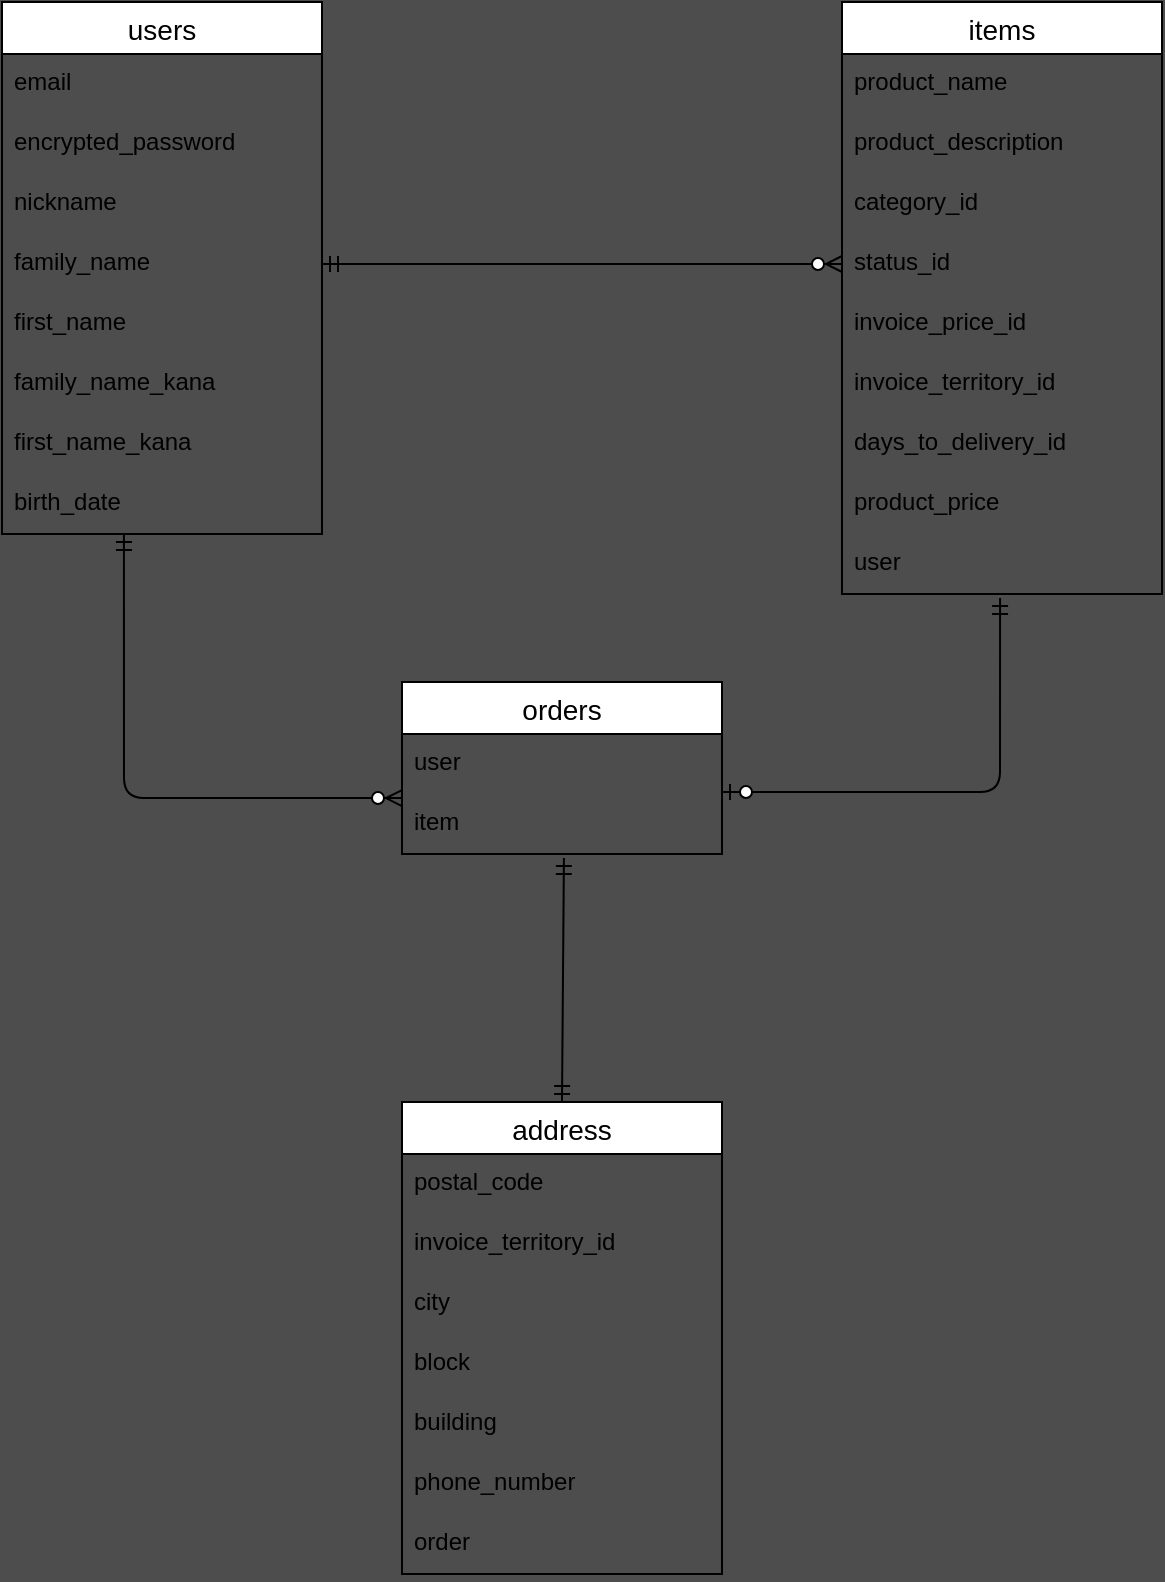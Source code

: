 <mxfile>
    <diagram id="hMxnDBtt-0PpwEvkXW2u" name="ページ1">
        <mxGraphModel dx="678" dy="627" grid="1" gridSize="10" guides="1" tooltips="1" connect="1" arrows="1" fold="1" page="1" pageScale="1" pageWidth="827" pageHeight="1169" background="#4D4D4D" math="0" shadow="0">
            <root>
                <mxCell id="0"/>
                <mxCell id="1" parent="0"/>
                <mxCell id="sSWnbo_z7w_SZYYCpDaT-27" value="users" style="swimlane;fontStyle=0;childLayout=stackLayout;horizontal=1;startSize=26;horizontalStack=0;resizeParent=1;resizeParentMax=0;resizeLast=0;collapsible=1;marginBottom=0;align=center;fontSize=14;" vertex="1" parent="1">
                    <mxGeometry x="60" y="70" width="160" height="266" as="geometry"/>
                </mxCell>
                <mxCell id="sSWnbo_z7w_SZYYCpDaT-28" value="email" style="text;strokeColor=none;fillColor=none;spacingLeft=4;spacingRight=4;overflow=hidden;rotatable=0;points=[[0,0.5],[1,0.5]];portConstraint=eastwest;fontSize=12;" vertex="1" parent="sSWnbo_z7w_SZYYCpDaT-27">
                    <mxGeometry y="26" width="160" height="30" as="geometry"/>
                </mxCell>
                <mxCell id="sSWnbo_z7w_SZYYCpDaT-29" value="encrypted_password" style="text;strokeColor=none;fillColor=none;spacingLeft=4;spacingRight=4;overflow=hidden;rotatable=0;points=[[0,0.5],[1,0.5]];portConstraint=eastwest;fontSize=12;" vertex="1" parent="sSWnbo_z7w_SZYYCpDaT-27">
                    <mxGeometry y="56" width="160" height="30" as="geometry"/>
                </mxCell>
                <mxCell id="sSWnbo_z7w_SZYYCpDaT-31" value="nickname" style="text;strokeColor=none;fillColor=none;spacingLeft=4;spacingRight=4;overflow=hidden;rotatable=0;points=[[0,0.5],[1,0.5]];portConstraint=eastwest;fontSize=12;" vertex="1" parent="sSWnbo_z7w_SZYYCpDaT-27">
                    <mxGeometry y="86" width="160" height="30" as="geometry"/>
                </mxCell>
                <mxCell id="sSWnbo_z7w_SZYYCpDaT-34" value="family_name" style="text;strokeColor=none;fillColor=none;spacingLeft=4;spacingRight=4;overflow=hidden;rotatable=0;points=[[0,0.5],[1,0.5]];portConstraint=eastwest;fontSize=12;" vertex="1" parent="sSWnbo_z7w_SZYYCpDaT-27">
                    <mxGeometry y="116" width="160" height="30" as="geometry"/>
                </mxCell>
                <mxCell id="sSWnbo_z7w_SZYYCpDaT-33" value="first_name" style="text;strokeColor=none;fillColor=none;spacingLeft=4;spacingRight=4;overflow=hidden;rotatable=0;points=[[0,0.5],[1,0.5]];portConstraint=eastwest;fontSize=12;" vertex="1" parent="sSWnbo_z7w_SZYYCpDaT-27">
                    <mxGeometry y="146" width="160" height="30" as="geometry"/>
                </mxCell>
                <mxCell id="sSWnbo_z7w_SZYYCpDaT-32" value="family_name_kana" style="text;strokeColor=none;fillColor=none;spacingLeft=4;spacingRight=4;overflow=hidden;rotatable=0;points=[[0,0.5],[1,0.5]];portConstraint=eastwest;fontSize=12;" vertex="1" parent="sSWnbo_z7w_SZYYCpDaT-27">
                    <mxGeometry y="176" width="160" height="30" as="geometry"/>
                </mxCell>
                <mxCell id="sSWnbo_z7w_SZYYCpDaT-35" value="first_name_kana" style="text;strokeColor=none;fillColor=none;spacingLeft=4;spacingRight=4;overflow=hidden;rotatable=0;points=[[0,0.5],[1,0.5]];portConstraint=eastwest;fontSize=12;" vertex="1" parent="sSWnbo_z7w_SZYYCpDaT-27">
                    <mxGeometry y="206" width="160" height="30" as="geometry"/>
                </mxCell>
                <mxCell id="sSWnbo_z7w_SZYYCpDaT-30" value="birth_date" style="text;strokeColor=none;fillColor=none;spacingLeft=4;spacingRight=4;overflow=hidden;rotatable=0;points=[[0,0.5],[1,0.5]];portConstraint=eastwest;fontSize=12;" vertex="1" parent="sSWnbo_z7w_SZYYCpDaT-27">
                    <mxGeometry y="236" width="160" height="30" as="geometry"/>
                </mxCell>
                <mxCell id="sSWnbo_z7w_SZYYCpDaT-36" value="items" style="swimlane;fontStyle=0;childLayout=stackLayout;horizontal=1;startSize=26;horizontalStack=0;resizeParent=1;resizeParentMax=0;resizeLast=0;collapsible=1;marginBottom=0;align=center;fontSize=14;" vertex="1" parent="1">
                    <mxGeometry x="480" y="70" width="160" height="296" as="geometry"/>
                </mxCell>
                <mxCell id="sSWnbo_z7w_SZYYCpDaT-38" value="product_name" style="text;strokeColor=none;fillColor=none;spacingLeft=4;spacingRight=4;overflow=hidden;rotatable=0;points=[[0,0.5],[1,0.5]];portConstraint=eastwest;fontSize=12;" vertex="1" parent="sSWnbo_z7w_SZYYCpDaT-36">
                    <mxGeometry y="26" width="160" height="30" as="geometry"/>
                </mxCell>
                <mxCell id="sSWnbo_z7w_SZYYCpDaT-46" value="product_description" style="text;strokeColor=none;fillColor=none;spacingLeft=4;spacingRight=4;overflow=hidden;rotatable=0;points=[[0,0.5],[1,0.5]];portConstraint=eastwest;fontSize=12;" vertex="1" parent="sSWnbo_z7w_SZYYCpDaT-36">
                    <mxGeometry y="56" width="160" height="30" as="geometry"/>
                </mxCell>
                <mxCell id="sSWnbo_z7w_SZYYCpDaT-45" value="category_id" style="text;strokeColor=none;fillColor=none;spacingLeft=4;spacingRight=4;overflow=hidden;rotatable=0;points=[[0,0.5],[1,0.5]];portConstraint=eastwest;fontSize=12;" vertex="1" parent="sSWnbo_z7w_SZYYCpDaT-36">
                    <mxGeometry y="86" width="160" height="30" as="geometry"/>
                </mxCell>
                <mxCell id="sSWnbo_z7w_SZYYCpDaT-44" value="status_id" style="text;strokeColor=none;fillColor=none;spacingLeft=4;spacingRight=4;overflow=hidden;rotatable=0;points=[[0,0.5],[1,0.5]];portConstraint=eastwest;fontSize=12;" vertex="1" parent="sSWnbo_z7w_SZYYCpDaT-36">
                    <mxGeometry y="116" width="160" height="30" as="geometry"/>
                </mxCell>
                <mxCell id="sSWnbo_z7w_SZYYCpDaT-43" value="invoice_price_id" style="text;strokeColor=none;fillColor=none;spacingLeft=4;spacingRight=4;overflow=hidden;rotatable=0;points=[[0,0.5],[1,0.5]];portConstraint=eastwest;fontSize=12;" vertex="1" parent="sSWnbo_z7w_SZYYCpDaT-36">
                    <mxGeometry y="146" width="160" height="30" as="geometry"/>
                </mxCell>
                <mxCell id="sSWnbo_z7w_SZYYCpDaT-42" value="invoice_territory_id" style="text;strokeColor=none;fillColor=none;spacingLeft=4;spacingRight=4;overflow=hidden;rotatable=0;points=[[0,0.5],[1,0.5]];portConstraint=eastwest;fontSize=12;" vertex="1" parent="sSWnbo_z7w_SZYYCpDaT-36">
                    <mxGeometry y="176" width="160" height="30" as="geometry"/>
                </mxCell>
                <mxCell id="sSWnbo_z7w_SZYYCpDaT-41" value="days_to_delivery_id" style="text;strokeColor=none;fillColor=none;spacingLeft=4;spacingRight=4;overflow=hidden;rotatable=0;points=[[0,0.5],[1,0.5]];portConstraint=eastwest;fontSize=12;" vertex="1" parent="sSWnbo_z7w_SZYYCpDaT-36">
                    <mxGeometry y="206" width="160" height="30" as="geometry"/>
                </mxCell>
                <mxCell id="sSWnbo_z7w_SZYYCpDaT-40" value="product_price" style="text;strokeColor=none;fillColor=none;spacingLeft=4;spacingRight=4;overflow=hidden;rotatable=0;points=[[0,0.5],[1,0.5]];portConstraint=eastwest;fontSize=12;" vertex="1" parent="sSWnbo_z7w_SZYYCpDaT-36">
                    <mxGeometry y="236" width="160" height="30" as="geometry"/>
                </mxCell>
                <mxCell id="sSWnbo_z7w_SZYYCpDaT-39" value="user" style="text;strokeColor=none;fillColor=none;spacingLeft=4;spacingRight=4;overflow=hidden;rotatable=0;points=[[0,0.5],[1,0.5]];portConstraint=eastwest;fontSize=12;" vertex="1" parent="sSWnbo_z7w_SZYYCpDaT-36">
                    <mxGeometry y="266" width="160" height="30" as="geometry"/>
                </mxCell>
                <mxCell id="sSWnbo_z7w_SZYYCpDaT-47" value="orders" style="swimlane;fontStyle=0;childLayout=stackLayout;horizontal=1;startSize=26;horizontalStack=0;resizeParent=1;resizeParentMax=0;resizeLast=0;collapsible=1;marginBottom=0;align=center;fontSize=14;" vertex="1" parent="1">
                    <mxGeometry x="260" y="410" width="160" height="86" as="geometry"/>
                </mxCell>
                <mxCell id="sSWnbo_z7w_SZYYCpDaT-51" value="user" style="text;strokeColor=none;fillColor=none;spacingLeft=4;spacingRight=4;overflow=hidden;rotatable=0;points=[[0,0.5],[1,0.5]];portConstraint=eastwest;fontSize=12;" vertex="1" parent="sSWnbo_z7w_SZYYCpDaT-47">
                    <mxGeometry y="26" width="160" height="30" as="geometry"/>
                </mxCell>
                <mxCell id="sSWnbo_z7w_SZYYCpDaT-50" value="item" style="text;strokeColor=none;fillColor=none;spacingLeft=4;spacingRight=4;overflow=hidden;rotatable=0;points=[[0,0.5],[1,0.5]];portConstraint=eastwest;fontSize=12;" vertex="1" parent="sSWnbo_z7w_SZYYCpDaT-47">
                    <mxGeometry y="56" width="160" height="30" as="geometry"/>
                </mxCell>
                <mxCell id="sSWnbo_z7w_SZYYCpDaT-68" value="" style="edgeStyle=entityRelationEdgeStyle;fontSize=12;html=1;endArrow=ERzeroToMany;startArrow=ERmandOne;entryX=0;entryY=0.5;entryDx=0;entryDy=0;exitX=1;exitY=0.5;exitDx=0;exitDy=0;" edge="1" parent="1" source="sSWnbo_z7w_SZYYCpDaT-34" target="sSWnbo_z7w_SZYYCpDaT-44">
                    <mxGeometry width="100" height="100" relative="1" as="geometry">
                        <mxPoint x="270" y="370" as="sourcePoint"/>
                        <mxPoint x="370" y="270" as="targetPoint"/>
                    </mxGeometry>
                </mxCell>
                <mxCell id="sSWnbo_z7w_SZYYCpDaT-70" value="" style="edgeStyle=orthogonalEdgeStyle;fontSize=12;html=1;endArrow=ERzeroToMany;startArrow=ERmandOne;exitX=0.381;exitY=1;exitDx=0;exitDy=0;exitPerimeter=0;entryX=0;entryY=0.067;entryDx=0;entryDy=0;entryPerimeter=0;" edge="1" parent="1" source="sSWnbo_z7w_SZYYCpDaT-30" target="sSWnbo_z7w_SZYYCpDaT-50">
                    <mxGeometry width="100" height="100" relative="1" as="geometry">
                        <mxPoint x="120" y="410" as="sourcePoint"/>
                        <mxPoint x="260" y="481" as="targetPoint"/>
                        <Array as="points">
                            <mxPoint x="121" y="468"/>
                        </Array>
                    </mxGeometry>
                </mxCell>
                <mxCell id="sSWnbo_z7w_SZYYCpDaT-71" value="" style="fontSize=12;html=1;endArrow=ERzeroToOne;startArrow=ERmandOne;entryX=1;entryY=-0.033;entryDx=0;entryDy=0;edgeStyle=orthogonalEdgeStyle;exitX=0.494;exitY=1.067;exitDx=0;exitDy=0;exitPerimeter=0;entryPerimeter=0;" edge="1" parent="1" source="sSWnbo_z7w_SZYYCpDaT-39" target="sSWnbo_z7w_SZYYCpDaT-50">
                    <mxGeometry width="100" height="100" relative="1" as="geometry">
                        <mxPoint x="560" y="400" as="sourcePoint"/>
                        <mxPoint x="420" y="481" as="targetPoint"/>
                        <Array as="points">
                            <mxPoint x="559" y="465"/>
                        </Array>
                    </mxGeometry>
                </mxCell>
                <mxCell id="sSWnbo_z7w_SZYYCpDaT-72" value="address" style="swimlane;fontStyle=0;childLayout=stackLayout;horizontal=1;startSize=26;horizontalStack=0;resizeParent=1;resizeParentMax=0;resizeLast=0;collapsible=1;marginBottom=0;align=center;fontSize=14;" vertex="1" parent="1">
                    <mxGeometry x="260" y="620" width="160" height="236" as="geometry"/>
                </mxCell>
                <mxCell id="sSWnbo_z7w_SZYYCpDaT-73" value="postal_code" style="text;strokeColor=none;fillColor=none;spacingLeft=4;spacingRight=4;overflow=hidden;rotatable=0;points=[[0,0.5],[1,0.5]];portConstraint=eastwest;fontSize=12;" vertex="1" parent="sSWnbo_z7w_SZYYCpDaT-72">
                    <mxGeometry y="26" width="160" height="30" as="geometry"/>
                </mxCell>
                <mxCell id="sSWnbo_z7w_SZYYCpDaT-74" value="invoice_territory_id" style="text;strokeColor=none;fillColor=none;spacingLeft=4;spacingRight=4;overflow=hidden;rotatable=0;points=[[0,0.5],[1,0.5]];portConstraint=eastwest;fontSize=12;" vertex="1" parent="sSWnbo_z7w_SZYYCpDaT-72">
                    <mxGeometry y="56" width="160" height="30" as="geometry"/>
                </mxCell>
                <mxCell id="sSWnbo_z7w_SZYYCpDaT-84" value="city" style="text;strokeColor=none;fillColor=none;spacingLeft=4;spacingRight=4;overflow=hidden;rotatable=0;points=[[0,0.5],[1,0.5]];portConstraint=eastwest;fontSize=12;" vertex="1" parent="sSWnbo_z7w_SZYYCpDaT-72">
                    <mxGeometry y="86" width="160" height="30" as="geometry"/>
                </mxCell>
                <mxCell id="sSWnbo_z7w_SZYYCpDaT-89" value="block" style="text;strokeColor=none;fillColor=none;spacingLeft=4;spacingRight=4;overflow=hidden;rotatable=0;points=[[0,0.5],[1,0.5]];portConstraint=eastwest;fontSize=12;" vertex="1" parent="sSWnbo_z7w_SZYYCpDaT-72">
                    <mxGeometry y="116" width="160" height="30" as="geometry"/>
                </mxCell>
                <mxCell id="sSWnbo_z7w_SZYYCpDaT-92" value="building" style="text;strokeColor=none;fillColor=none;spacingLeft=4;spacingRight=4;overflow=hidden;rotatable=0;points=[[0,0.5],[1,0.5]];portConstraint=eastwest;fontSize=12;" vertex="1" parent="sSWnbo_z7w_SZYYCpDaT-72">
                    <mxGeometry y="146" width="160" height="30" as="geometry"/>
                </mxCell>
                <mxCell id="sSWnbo_z7w_SZYYCpDaT-93" value="phone_number" style="text;strokeColor=none;fillColor=none;spacingLeft=4;spacingRight=4;overflow=hidden;rotatable=0;points=[[0,0.5],[1,0.5]];portConstraint=eastwest;fontSize=12;" vertex="1" parent="sSWnbo_z7w_SZYYCpDaT-72">
                    <mxGeometry y="176" width="160" height="30" as="geometry"/>
                </mxCell>
                <mxCell id="sSWnbo_z7w_SZYYCpDaT-75" value="order" style="text;strokeColor=none;fillColor=none;spacingLeft=4;spacingRight=4;overflow=hidden;rotatable=0;points=[[0,0.5],[1,0.5]];portConstraint=eastwest;fontSize=12;" vertex="1" parent="sSWnbo_z7w_SZYYCpDaT-72">
                    <mxGeometry y="206" width="160" height="30" as="geometry"/>
                </mxCell>
                <mxCell id="sSWnbo_z7w_SZYYCpDaT-88" value="" style="fontSize=12;html=1;endArrow=ERmandOne;startArrow=ERmandOne;exitX=0.5;exitY=0;exitDx=0;exitDy=0;entryX=0.506;entryY=1.067;entryDx=0;entryDy=0;entryPerimeter=0;" edge="1" parent="1" source="sSWnbo_z7w_SZYYCpDaT-72" target="sSWnbo_z7w_SZYYCpDaT-50">
                    <mxGeometry width="100" height="100" relative="1" as="geometry">
                        <mxPoint x="250" y="570" as="sourcePoint"/>
                        <mxPoint x="340" y="490" as="targetPoint"/>
                    </mxGeometry>
                </mxCell>
            </root>
        </mxGraphModel>
    </diagram>
</mxfile>